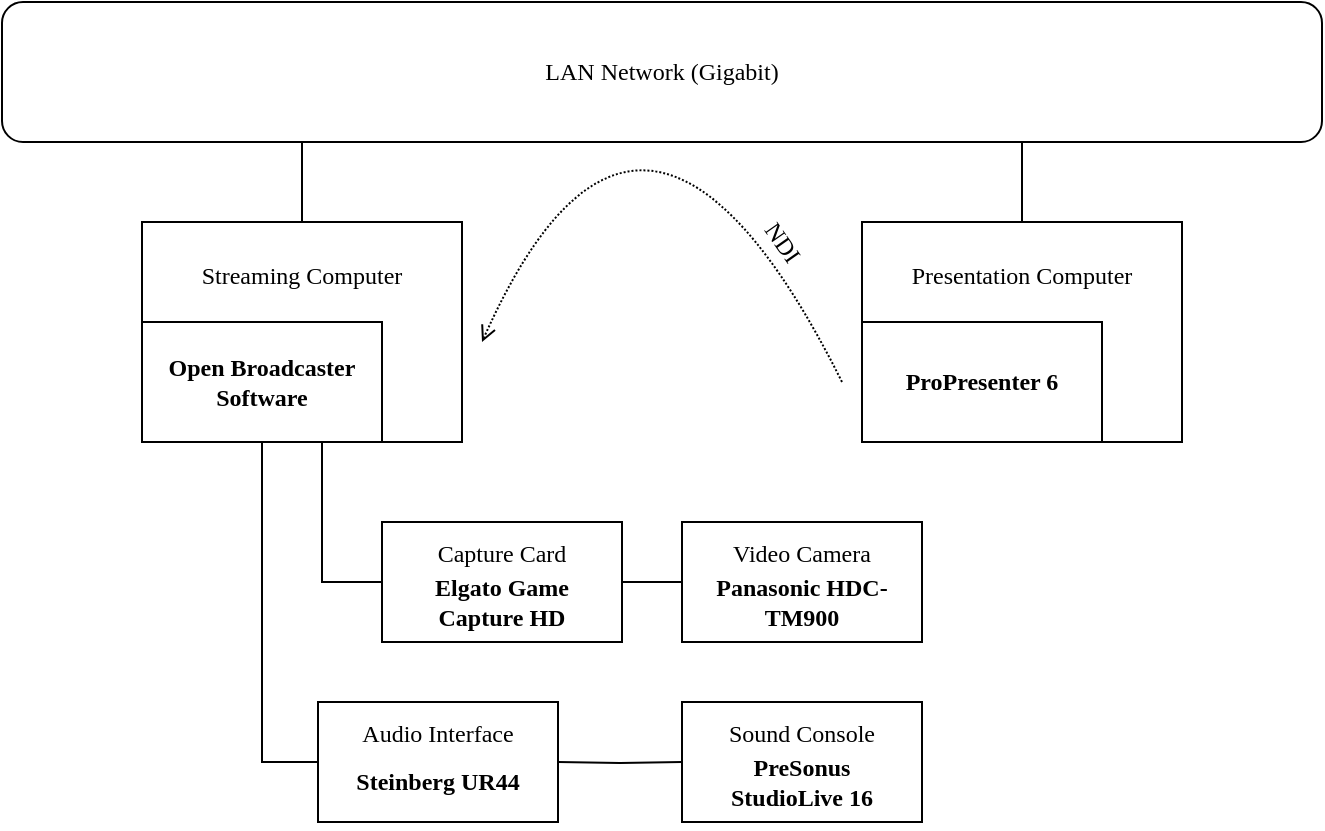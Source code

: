 <mxfile version="12.8.5" type="device"><diagram id="Id8KUqa580NMGyKCvFBQ" name="Page-1"><mxGraphModel dx="782" dy="447" grid="1" gridSize="10" guides="1" tooltips="1" connect="1" arrows="1" fold="1" page="1" pageScale="1" pageWidth="850" pageHeight="1100" math="0" shadow="0"><root><mxCell id="0"/><mxCell id="1" parent="0"/><mxCell id="nx9QGIW7DT4ex3S2vKc2-8" style="edgeStyle=orthogonalEdgeStyle;rounded=0;orthogonalLoop=1;jettySize=auto;html=1;exitX=0;exitY=0.5;exitDx=0;exitDy=0;entryX=1;entryY=0.5;entryDx=0;entryDy=0;endArrow=none;endFill=0;fontFamily=Verdana;" edge="1" parent="1" target="nx9QGIW7DT4ex3S2vKc2-7"><mxGeometry relative="1" as="geometry"><mxPoint x="340" y="300" as="sourcePoint"/></mxGeometry></mxCell><mxCell id="nx9QGIW7DT4ex3S2vKc2-27" style="edgeStyle=orthogonalEdgeStyle;rounded=0;orthogonalLoop=1;jettySize=auto;html=1;exitX=0.5;exitY=0;exitDx=0;exitDy=0;endArrow=none;endFill=0;fontFamily=Verdana;" edge="1" parent="1" source="nx9QGIW7DT4ex3S2vKc2-3"><mxGeometry relative="1" as="geometry"><mxPoint x="510" y="40" as="targetPoint"/></mxGeometry></mxCell><mxCell id="nx9QGIW7DT4ex3S2vKc2-3" value="&lt;div&gt;Presentation Computer&lt;/div&gt;&lt;div&gt;&lt;br&gt;&lt;/div&gt;&lt;div&gt;&lt;br&gt;&lt;/div&gt;&lt;div&gt;&lt;br&gt;&lt;/div&gt;&lt;div&gt;&lt;br&gt;&lt;/div&gt;" style="rounded=0;whiteSpace=wrap;html=1;fontFamily=Verdana;" vertex="1" parent="1"><mxGeometry x="430" y="120" width="160" height="110" as="geometry"/></mxCell><mxCell id="nx9QGIW7DT4ex3S2vKc2-23" style="edgeStyle=orthogonalEdgeStyle;rounded=0;orthogonalLoop=1;jettySize=auto;html=1;exitX=0;exitY=0.5;exitDx=0;exitDy=0;entryX=0.75;entryY=1;entryDx=0;entryDy=0;endArrow=none;endFill=0;fontFamily=Verdana;" edge="1" parent="1" source="nx9QGIW7DT4ex3S2vKc2-7" target="nx9QGIW7DT4ex3S2vKc2-19"><mxGeometry relative="1" as="geometry"/></mxCell><mxCell id="nx9QGIW7DT4ex3S2vKc2-7" value="&lt;p style=&quot;line-height: 60%&quot;&gt;&lt;/p&gt;&lt;div&gt;Capture Card&lt;/div&gt;&lt;div&gt;&lt;br&gt;&lt;/div&gt;&lt;div&gt;&lt;br&gt;&lt;/div&gt;&lt;p&gt;&lt;/p&gt;" style="rounded=0;whiteSpace=wrap;html=1;fontFamily=Verdana;" vertex="1" parent="1"><mxGeometry x="190" y="270" width="120" height="60" as="geometry"/></mxCell><mxCell id="nx9QGIW7DT4ex3S2vKc2-24" style="edgeStyle=orthogonalEdgeStyle;rounded=0;orthogonalLoop=1;jettySize=auto;html=1;exitX=0;exitY=0.5;exitDx=0;exitDy=0;entryX=0.5;entryY=1;entryDx=0;entryDy=0;endArrow=none;endFill=0;fontFamily=Verdana;" edge="1" parent="1" source="nx9QGIW7DT4ex3S2vKc2-10" target="nx9QGIW7DT4ex3S2vKc2-19"><mxGeometry relative="1" as="geometry"/></mxCell><mxCell id="nx9QGIW7DT4ex3S2vKc2-10" value="&lt;div&gt;Audio Interface&lt;/div&gt;&lt;div&gt;&lt;br&gt;&lt;/div&gt;&lt;div&gt;&lt;br&gt;&lt;/div&gt;" style="rounded=0;whiteSpace=wrap;html=1;fontFamily=Verdana;" vertex="1" parent="1"><mxGeometry x="158" y="360" width="120" height="60" as="geometry"/></mxCell><mxCell id="nx9QGIW7DT4ex3S2vKc2-14" style="edgeStyle=orthogonalEdgeStyle;rounded=0;orthogonalLoop=1;jettySize=auto;html=1;exitX=0;exitY=0.5;exitDx=0;exitDy=0;endArrow=none;endFill=0;fontFamily=Verdana;" edge="1" parent="1" target="nx9QGIW7DT4ex3S2vKc2-10"><mxGeometry relative="1" as="geometry"><mxPoint x="340" y="390" as="sourcePoint"/></mxGeometry></mxCell><mxCell id="nx9QGIW7DT4ex3S2vKc2-16" value="ProPresenter 6" style="rounded=0;whiteSpace=wrap;html=1;fontFamily=Verdana;fontStyle=1" vertex="1" parent="1"><mxGeometry x="430" y="170" width="120" height="60" as="geometry"/></mxCell><mxCell id="nx9QGIW7DT4ex3S2vKc2-26" style="edgeStyle=orthogonalEdgeStyle;rounded=0;orthogonalLoop=1;jettySize=auto;html=1;exitX=0.5;exitY=0;exitDx=0;exitDy=0;endArrow=none;endFill=0;fontFamily=Verdana;" edge="1" parent="1" source="nx9QGIW7DT4ex3S2vKc2-18"><mxGeometry relative="1" as="geometry"><mxPoint x="150" y="40" as="targetPoint"/></mxGeometry></mxCell><mxCell id="nx9QGIW7DT4ex3S2vKc2-18" value="&lt;div&gt;Streaming Computer&lt;/div&gt;&lt;div&gt;&lt;br&gt;&lt;/div&gt;&lt;div&gt;&lt;br&gt;&lt;/div&gt;&lt;div&gt;&lt;br&gt;&lt;/div&gt;&lt;div&gt;&lt;br&gt;&lt;/div&gt;" style="rounded=0;whiteSpace=wrap;html=1;fontFamily=Verdana;" vertex="1" parent="1"><mxGeometry x="70" y="120" width="160" height="110" as="geometry"/></mxCell><mxCell id="nx9QGIW7DT4ex3S2vKc2-19" value="Open Broadcaster&lt;br&gt;Software" style="rounded=0;whiteSpace=wrap;html=1;fontFamily=Verdana;fontStyle=1" vertex="1" parent="1"><mxGeometry x="70" y="170" width="120" height="60" as="geometry"/></mxCell><mxCell id="nx9QGIW7DT4ex3S2vKc2-2" value="LAN Network (Gigabit)" style="rounded=1;whiteSpace=wrap;html=1;fontFamily=Verdana;" vertex="1" parent="1"><mxGeometry y="10" width="660" height="70" as="geometry"/></mxCell><mxCell id="nx9QGIW7DT4ex3S2vKc2-28" value="Elgato Game Capture HD" style="text;html=1;strokeColor=none;fillColor=none;align=center;verticalAlign=middle;whiteSpace=wrap;rounded=0;fontFamily=Verdana;fontStyle=1" vertex="1" parent="1"><mxGeometry x="200" y="300" width="100" height="20" as="geometry"/></mxCell><mxCell id="nx9QGIW7DT4ex3S2vKc2-29" value="Steinberg UR44" style="text;html=1;strokeColor=none;fillColor=none;align=center;verticalAlign=middle;whiteSpace=wrap;rounded=0;fontFamily=Verdana;fontStyle=1" vertex="1" parent="1"><mxGeometry x="168" y="390" width="100" height="20" as="geometry"/></mxCell><mxCell id="nx9QGIW7DT4ex3S2vKc2-31" value="&lt;p style=&quot;line-height: 60%&quot;&gt;&lt;/p&gt;&lt;div&gt;Video Camera&lt;br&gt;&lt;/div&gt;&lt;div&gt;&lt;br&gt;&lt;/div&gt;&lt;div&gt;&lt;br&gt;&lt;/div&gt;&lt;p&gt;&lt;/p&gt;" style="rounded=0;whiteSpace=wrap;html=1;fontFamily=Verdana;" vertex="1" parent="1"><mxGeometry x="340" y="270" width="120" height="60" as="geometry"/></mxCell><mxCell id="nx9QGIW7DT4ex3S2vKc2-32" value="Panasonic HDC-TM900" style="text;html=1;strokeColor=none;fillColor=none;align=center;verticalAlign=middle;whiteSpace=wrap;rounded=0;fontFamily=Verdana;fontStyle=1" vertex="1" parent="1"><mxGeometry x="350" y="300" width="100" height="20" as="geometry"/></mxCell><mxCell id="nx9QGIW7DT4ex3S2vKc2-35" value="&lt;p style=&quot;line-height: 60%&quot;&gt;&lt;/p&gt;&lt;div&gt;Sound Console&lt;br&gt;&lt;/div&gt;&lt;div&gt;&lt;br&gt;&lt;/div&gt;&lt;div&gt;&lt;br&gt;&lt;/div&gt;&lt;p&gt;&lt;/p&gt;" style="rounded=0;whiteSpace=wrap;html=1;fontFamily=Verdana;" vertex="1" parent="1"><mxGeometry x="340" y="360" width="120" height="60" as="geometry"/></mxCell><mxCell id="nx9QGIW7DT4ex3S2vKc2-36" value="PreSonus StudioLive 16" style="text;html=1;strokeColor=none;fillColor=none;align=center;verticalAlign=middle;whiteSpace=wrap;rounded=0;fontFamily=Verdana;fontStyle=1" vertex="1" parent="1"><mxGeometry x="350" y="390" width="100" height="20" as="geometry"/></mxCell><mxCell id="nx9QGIW7DT4ex3S2vKc2-38" value="" style="endArrow=open;html=1;fontFamily=Verdana;strokeColor=#000000;curved=1;dashed=1;dashPattern=1 1;endFill=0;" edge="1" parent="1"><mxGeometry width="50" height="50" relative="1" as="geometry"><mxPoint x="420" y="200" as="sourcePoint"/><mxPoint x="240" y="180" as="targetPoint"/><Array as="points"><mxPoint x="320"/></Array></mxGeometry></mxCell><mxCell id="nx9QGIW7DT4ex3S2vKc2-39" value="NDI" style="text;html=1;align=center;verticalAlign=middle;resizable=0;points=[];autosize=1;fontFamily=Verdana;rotation=55;" vertex="1" parent="1"><mxGeometry x="370" y="120" width="40" height="20" as="geometry"/></mxCell></root></mxGraphModel></diagram></mxfile>